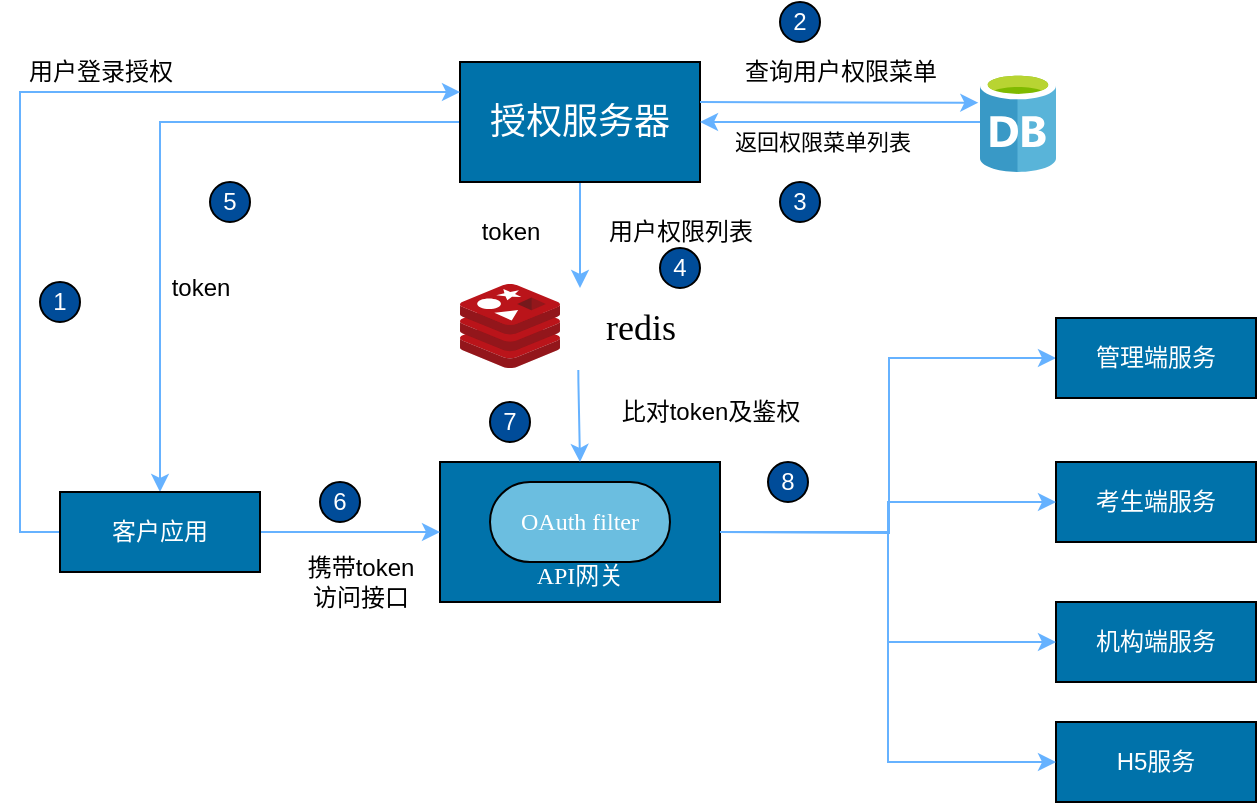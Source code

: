 <mxfile version="21.4.0" type="github">
  <diagram name="第 1 页" id="uQ2XquKf2iQMxZI9t2FS">
    <mxGraphModel dx="1033" dy="414" grid="1" gridSize="10" guides="1" tooltips="1" connect="1" arrows="0" fold="1" page="1" pageScale="1" pageWidth="827" pageHeight="1169" math="0" shadow="0">
      <root>
        <mxCell id="0" />
        <mxCell id="1" parent="0" />
        <mxCell id="xlaZMZ2HwyHQiUtjjhmf-2" value="" style="image;sketch=0;aspect=fixed;html=1;points=[];align=center;fontSize=12;image=img/lib/mscae/Cache_Redis_Product.svg;" vertex="1" parent="1">
          <mxGeometry x="260" y="191" width="50" height="42" as="geometry" />
        </mxCell>
        <mxCell id="xlaZMZ2HwyHQiUtjjhmf-19" value="" style="edgeStyle=orthogonalEdgeStyle;rounded=0;orthogonalLoop=1;jettySize=auto;html=1;strokeColor=#66B2FF;" edge="1" parent="1" source="xlaZMZ2HwyHQiUtjjhmf-7" target="xlaZMZ2HwyHQiUtjjhmf-15">
          <mxGeometry relative="1" as="geometry">
            <Array as="points">
              <mxPoint x="320" y="190" />
              <mxPoint x="320" y="190" />
            </Array>
          </mxGeometry>
        </mxCell>
        <mxCell id="xlaZMZ2HwyHQiUtjjhmf-45" style="edgeStyle=orthogonalEdgeStyle;rounded=0;orthogonalLoop=1;jettySize=auto;html=1;exitX=0;exitY=0.5;exitDx=0;exitDy=0;strokeColor=#66B2FF;" edge="1" parent="1" source="xlaZMZ2HwyHQiUtjjhmf-7" target="xlaZMZ2HwyHQiUtjjhmf-31">
          <mxGeometry relative="1" as="geometry" />
        </mxCell>
        <mxCell id="xlaZMZ2HwyHQiUtjjhmf-7" value="&lt;font style=&quot;font-size: 18px;&quot; color=&quot;#ffffff&quot;&gt;授权服务器&lt;/font&gt;" style="rounded=0;whiteSpace=wrap;html=1;fillColor=#0072aa;" vertex="1" parent="1">
          <mxGeometry x="260" y="80" width="120" height="60" as="geometry" />
        </mxCell>
        <mxCell id="xlaZMZ2HwyHQiUtjjhmf-37" value="" style="edgeStyle=orthogonalEdgeStyle;rounded=0;orthogonalLoop=1;jettySize=auto;html=1;strokeColor=#66B2FF;" edge="1" parent="1" source="xlaZMZ2HwyHQiUtjjhmf-11" target="xlaZMZ2HwyHQiUtjjhmf-7">
          <mxGeometry relative="1" as="geometry" />
        </mxCell>
        <mxCell id="xlaZMZ2HwyHQiUtjjhmf-52" value="返回权限菜单列表" style="edgeLabel;html=1;align=center;verticalAlign=middle;resizable=0;points=[];" vertex="1" connectable="0" parent="xlaZMZ2HwyHQiUtjjhmf-37">
          <mxGeometry x="0.349" y="3" relative="1" as="geometry">
            <mxPoint x="15" y="7" as="offset" />
          </mxGeometry>
        </mxCell>
        <mxCell id="xlaZMZ2HwyHQiUtjjhmf-11" value="" style="image;sketch=0;aspect=fixed;html=1;points=[];align=center;fontSize=12;image=img/lib/mscae/Database_General.svg;" vertex="1" parent="1">
          <mxGeometry x="520" y="85" width="38" height="50" as="geometry" />
        </mxCell>
        <mxCell id="xlaZMZ2HwyHQiUtjjhmf-14" value="" style="endArrow=classic;html=1;rounded=0;strokeColor=#66B2FF;entryX=-0.022;entryY=0.307;entryDx=0;entryDy=0;entryPerimeter=0;" edge="1" parent="1" target="xlaZMZ2HwyHQiUtjjhmf-11">
          <mxGeometry width="50" height="50" relative="1" as="geometry">
            <mxPoint x="380" y="100" as="sourcePoint" />
            <mxPoint x="470" y="100" as="targetPoint" />
          </mxGeometry>
        </mxCell>
        <mxCell id="xlaZMZ2HwyHQiUtjjhmf-15" value="&lt;font style=&quot;font-size: 18px;&quot; face=&quot;Georgia&quot;&gt;redis&lt;/font&gt;" style="text;html=1;align=center;verticalAlign=middle;resizable=0;points=[];autosize=1;strokeColor=none;fillColor=none;" vertex="1" parent="1">
          <mxGeometry x="320" y="193" width="60" height="40" as="geometry" />
        </mxCell>
        <mxCell id="xlaZMZ2HwyHQiUtjjhmf-65" style="edgeStyle=orthogonalEdgeStyle;rounded=0;orthogonalLoop=1;jettySize=auto;html=1;entryX=0;entryY=0.5;entryDx=0;entryDy=0;strokeColor=#66B2FF;" edge="1" parent="1" target="xlaZMZ2HwyHQiUtjjhmf-61">
          <mxGeometry relative="1" as="geometry">
            <mxPoint x="390" y="315" as="sourcePoint" />
          </mxGeometry>
        </mxCell>
        <mxCell id="xlaZMZ2HwyHQiUtjjhmf-20" value="&lt;font face=&quot;Georgia&quot; color=&quot;#ffffff&quot;&gt;&lt;br&gt;&lt;br&gt;&lt;br&gt;API网关&lt;/font&gt;" style="rounded=0;whiteSpace=wrap;html=1;fillColor=#0072aa;" vertex="1" parent="1">
          <mxGeometry x="250" y="280" width="140" height="70" as="geometry" />
        </mxCell>
        <mxCell id="xlaZMZ2HwyHQiUtjjhmf-21" value="&lt;font face=&quot;Georgia&quot; color=&quot;#ffffff&quot;&gt;OAuth filter&lt;/font&gt;" style="rounded=1;whiteSpace=wrap;html=1;arcSize=50;fillColor=#6bbee0;" vertex="1" parent="1">
          <mxGeometry x="275" y="290" width="90" height="40" as="geometry" />
        </mxCell>
        <mxCell id="xlaZMZ2HwyHQiUtjjhmf-28" value="&lt;font color=&quot;#ffffff&quot;&gt;3&lt;/font&gt;" style="ellipse;whiteSpace=wrap;html=1;aspect=fixed;fillColor=#004C99;" vertex="1" parent="1">
          <mxGeometry x="420" y="140" width="20" height="20" as="geometry" />
        </mxCell>
        <mxCell id="xlaZMZ2HwyHQiUtjjhmf-29" value="&lt;font color=&quot;#ffffff&quot;&gt;2&lt;/font&gt;" style="ellipse;whiteSpace=wrap;html=1;aspect=fixed;fillColor=#004C99;" vertex="1" parent="1">
          <mxGeometry x="420" y="50" width="20" height="20" as="geometry" />
        </mxCell>
        <mxCell id="xlaZMZ2HwyHQiUtjjhmf-30" value="&lt;font color=&quot;#ffffff&quot;&gt;1&lt;/font&gt;" style="ellipse;whiteSpace=wrap;html=1;aspect=fixed;fillColor=#004C99;" vertex="1" parent="1">
          <mxGeometry x="50" y="190" width="20" height="20" as="geometry" />
        </mxCell>
        <mxCell id="xlaZMZ2HwyHQiUtjjhmf-34" style="edgeStyle=orthogonalEdgeStyle;rounded=0;orthogonalLoop=1;jettySize=auto;html=1;entryX=0;entryY=0.5;entryDx=0;entryDy=0;strokeColor=#66B2FF;" edge="1" parent="1" source="xlaZMZ2HwyHQiUtjjhmf-31" target="xlaZMZ2HwyHQiUtjjhmf-20">
          <mxGeometry relative="1" as="geometry" />
        </mxCell>
        <mxCell id="xlaZMZ2HwyHQiUtjjhmf-44" style="edgeStyle=orthogonalEdgeStyle;rounded=0;orthogonalLoop=1;jettySize=auto;html=1;exitX=0;exitY=0.5;exitDx=0;exitDy=0;entryX=0;entryY=0.25;entryDx=0;entryDy=0;strokeColor=#66B2FF;" edge="1" parent="1" source="xlaZMZ2HwyHQiUtjjhmf-31" target="xlaZMZ2HwyHQiUtjjhmf-7">
          <mxGeometry relative="1" as="geometry" />
        </mxCell>
        <mxCell id="xlaZMZ2HwyHQiUtjjhmf-31" value="&lt;font color=&quot;#ffffff&quot;&gt;客户应用&lt;/font&gt;" style="rounded=0;whiteSpace=wrap;html=1;fillColor=#0072aa;" vertex="1" parent="1">
          <mxGeometry x="60" y="295" width="100" height="40" as="geometry" />
        </mxCell>
        <mxCell id="xlaZMZ2HwyHQiUtjjhmf-35" style="edgeStyle=orthogonalEdgeStyle;rounded=0;orthogonalLoop=1;jettySize=auto;html=1;entryX=0.5;entryY=0;entryDx=0;entryDy=0;exitX=-0.014;exitY=1.025;exitDx=0;exitDy=0;exitPerimeter=0;strokeColor=#66B2FF;" edge="1" parent="1" source="xlaZMZ2HwyHQiUtjjhmf-15" target="xlaZMZ2HwyHQiUtjjhmf-20">
          <mxGeometry relative="1" as="geometry">
            <mxPoint x="320" y="240" as="sourcePoint" />
            <mxPoint x="340" y="260" as="targetPoint" />
            <Array as="points">
              <mxPoint x="319" y="240" />
            </Array>
          </mxGeometry>
        </mxCell>
        <mxCell id="xlaZMZ2HwyHQiUtjjhmf-50" value="用户登录授权" style="text;html=1;align=center;verticalAlign=middle;resizable=0;points=[];autosize=1;strokeColor=none;fillColor=none;" vertex="1" parent="1">
          <mxGeometry x="30" y="70" width="100" height="30" as="geometry" />
        </mxCell>
        <mxCell id="xlaZMZ2HwyHQiUtjjhmf-51" value="查询用户权限菜单" style="text;html=1;align=center;verticalAlign=middle;resizable=0;points=[];autosize=1;strokeColor=none;fillColor=none;" vertex="1" parent="1">
          <mxGeometry x="390" y="70" width="120" height="30" as="geometry" />
        </mxCell>
        <mxCell id="xlaZMZ2HwyHQiUtjjhmf-53" value="用户权限列表" style="text;html=1;align=center;verticalAlign=middle;resizable=0;points=[];autosize=1;strokeColor=none;fillColor=none;" vertex="1" parent="1">
          <mxGeometry x="320" y="150" width="100" height="30" as="geometry" />
        </mxCell>
        <mxCell id="xlaZMZ2HwyHQiUtjjhmf-54" value="token" style="text;html=1;align=center;verticalAlign=middle;resizable=0;points=[];autosize=1;strokeColor=none;fillColor=none;" vertex="1" parent="1">
          <mxGeometry x="260" y="150" width="50" height="30" as="geometry" />
        </mxCell>
        <mxCell id="xlaZMZ2HwyHQiUtjjhmf-55" value="token" style="text;html=1;align=center;verticalAlign=middle;resizable=0;points=[];autosize=1;strokeColor=none;fillColor=none;" vertex="1" parent="1">
          <mxGeometry x="105" y="178" width="50" height="30" as="geometry" />
        </mxCell>
        <mxCell id="xlaZMZ2HwyHQiUtjjhmf-56" value="携带token&lt;br&gt;访问接口" style="text;html=1;align=center;verticalAlign=middle;resizable=0;points=[];autosize=1;strokeColor=none;fillColor=none;" vertex="1" parent="1">
          <mxGeometry x="170" y="320" width="80" height="40" as="geometry" />
        </mxCell>
        <mxCell id="xlaZMZ2HwyHQiUtjjhmf-58" value="比对token及鉴权" style="text;html=1;align=center;verticalAlign=middle;resizable=0;points=[];autosize=1;strokeColor=none;fillColor=none;" vertex="1" parent="1">
          <mxGeometry x="330" y="240" width="110" height="30" as="geometry" />
        </mxCell>
        <mxCell id="xlaZMZ2HwyHQiUtjjhmf-61" value="&lt;font color=&quot;#ffffff&quot;&gt;管理端服务&lt;/font&gt;" style="rounded=0;whiteSpace=wrap;html=1;fillColor=#0072aa;" vertex="1" parent="1">
          <mxGeometry x="558" y="208" width="100" height="40" as="geometry" />
        </mxCell>
        <mxCell id="xlaZMZ2HwyHQiUtjjhmf-62" value="&lt;font color=&quot;#ffffff&quot;&gt;考生端服务&lt;/font&gt;" style="rounded=0;whiteSpace=wrap;html=1;fillColor=#0072aa;" vertex="1" parent="1">
          <mxGeometry x="558" y="280" width="100" height="40" as="geometry" />
        </mxCell>
        <mxCell id="xlaZMZ2HwyHQiUtjjhmf-63" value="&lt;font color=&quot;#ffffff&quot;&gt;机构端服务&lt;/font&gt;" style="rounded=0;whiteSpace=wrap;html=1;fillColor=#0072aa;" vertex="1" parent="1">
          <mxGeometry x="558" y="350" width="100" height="40" as="geometry" />
        </mxCell>
        <mxCell id="xlaZMZ2HwyHQiUtjjhmf-64" value="&lt;font color=&quot;#ffffff&quot;&gt;H5服务&lt;/font&gt;" style="rounded=0;whiteSpace=wrap;html=1;fillColor=#0072aa;" vertex="1" parent="1">
          <mxGeometry x="558" y="410" width="100" height="40" as="geometry" />
        </mxCell>
        <mxCell id="xlaZMZ2HwyHQiUtjjhmf-66" style="edgeStyle=orthogonalEdgeStyle;rounded=0;orthogonalLoop=1;jettySize=auto;html=1;entryX=0;entryY=0.5;entryDx=0;entryDy=0;exitX=1;exitY=0.5;exitDx=0;exitDy=0;strokeColor=#66B2FF;" edge="1" parent="1" source="xlaZMZ2HwyHQiUtjjhmf-20" target="xlaZMZ2HwyHQiUtjjhmf-62">
          <mxGeometry relative="1" as="geometry">
            <mxPoint x="400" y="325" as="sourcePoint" />
            <mxPoint x="568" y="238" as="targetPoint" />
          </mxGeometry>
        </mxCell>
        <mxCell id="xlaZMZ2HwyHQiUtjjhmf-67" style="edgeStyle=orthogonalEdgeStyle;rounded=0;orthogonalLoop=1;jettySize=auto;html=1;entryX=0;entryY=0.5;entryDx=0;entryDy=0;exitX=1;exitY=0.5;exitDx=0;exitDy=0;strokeColor=#66B2FF;" edge="1" parent="1" source="xlaZMZ2HwyHQiUtjjhmf-20" target="xlaZMZ2HwyHQiUtjjhmf-63">
          <mxGeometry relative="1" as="geometry">
            <mxPoint x="400" y="325" as="sourcePoint" />
            <mxPoint x="568" y="310" as="targetPoint" />
          </mxGeometry>
        </mxCell>
        <mxCell id="xlaZMZ2HwyHQiUtjjhmf-69" style="edgeStyle=orthogonalEdgeStyle;rounded=0;orthogonalLoop=1;jettySize=auto;html=1;entryX=0;entryY=0.5;entryDx=0;entryDy=0;exitX=1;exitY=0.5;exitDx=0;exitDy=0;strokeColor=#66B2FF;" edge="1" parent="1" source="xlaZMZ2HwyHQiUtjjhmf-20" target="xlaZMZ2HwyHQiUtjjhmf-64">
          <mxGeometry relative="1" as="geometry">
            <mxPoint x="400" y="325" as="sourcePoint" />
            <mxPoint x="568" y="380" as="targetPoint" />
          </mxGeometry>
        </mxCell>
        <mxCell id="xlaZMZ2HwyHQiUtjjhmf-70" value="&lt;font color=&quot;#ffffff&quot;&gt;5&lt;/font&gt;" style="ellipse;whiteSpace=wrap;html=1;aspect=fixed;fillColor=#004C99;" vertex="1" parent="1">
          <mxGeometry x="135" y="140" width="20" height="20" as="geometry" />
        </mxCell>
        <mxCell id="xlaZMZ2HwyHQiUtjjhmf-71" value="&lt;font color=&quot;#ffffff&quot;&gt;4&lt;/font&gt;" style="ellipse;whiteSpace=wrap;html=1;aspect=fixed;fillColor=#004C99;" vertex="1" parent="1">
          <mxGeometry x="360" y="173" width="20" height="20" as="geometry" />
        </mxCell>
        <mxCell id="xlaZMZ2HwyHQiUtjjhmf-72" value="&lt;font color=&quot;#ffffff&quot;&gt;6&lt;/font&gt;" style="ellipse;whiteSpace=wrap;html=1;aspect=fixed;fillColor=#004C99;" vertex="1" parent="1">
          <mxGeometry x="190" y="290" width="20" height="20" as="geometry" />
        </mxCell>
        <mxCell id="xlaZMZ2HwyHQiUtjjhmf-73" value="&lt;font color=&quot;#ffffff&quot;&gt;7&lt;/font&gt;" style="ellipse;whiteSpace=wrap;html=1;aspect=fixed;fillColor=#004C99;" vertex="1" parent="1">
          <mxGeometry x="275" y="250" width="20" height="20" as="geometry" />
        </mxCell>
        <mxCell id="xlaZMZ2HwyHQiUtjjhmf-74" value="&lt;font color=&quot;#ffffff&quot;&gt;8&lt;/font&gt;" style="ellipse;whiteSpace=wrap;html=1;aspect=fixed;fillColor=#004C99;" vertex="1" parent="1">
          <mxGeometry x="414" y="280" width="20" height="20" as="geometry" />
        </mxCell>
      </root>
    </mxGraphModel>
  </diagram>
</mxfile>
